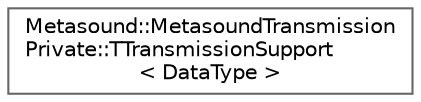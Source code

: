 digraph "Graphical Class Hierarchy"
{
 // INTERACTIVE_SVG=YES
 // LATEX_PDF_SIZE
  bgcolor="transparent";
  edge [fontname=Helvetica,fontsize=10,labelfontname=Helvetica,labelfontsize=10];
  node [fontname=Helvetica,fontsize=10,shape=box,height=0.2,width=0.4];
  rankdir="LR";
  Node0 [id="Node000000",label="Metasound::MetasoundTransmission\lPrivate::TTransmissionSupport\l\< DataType \>",height=0.2,width=0.4,color="grey40", fillcolor="white", style="filled",URL="$d6/d17/structMetasound_1_1MetasoundTransmissionPrivate_1_1TTransmissionSupport.html",tooltip=" "];
}
